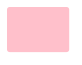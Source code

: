 @startuml

skinparam ClassBackgroundColor #Pink
skinparam ClassFontColor #Pink
skinparam ClassBorderColor #Pink

skinparam ClassStereotypeFontSize 0
skinparam CircledCharacterFontSize 0
skinparam CircledCharacterRadius 0
skinparam ClassBorderThickness 0
skinparam Shadowing false

class Dummy

@enduml